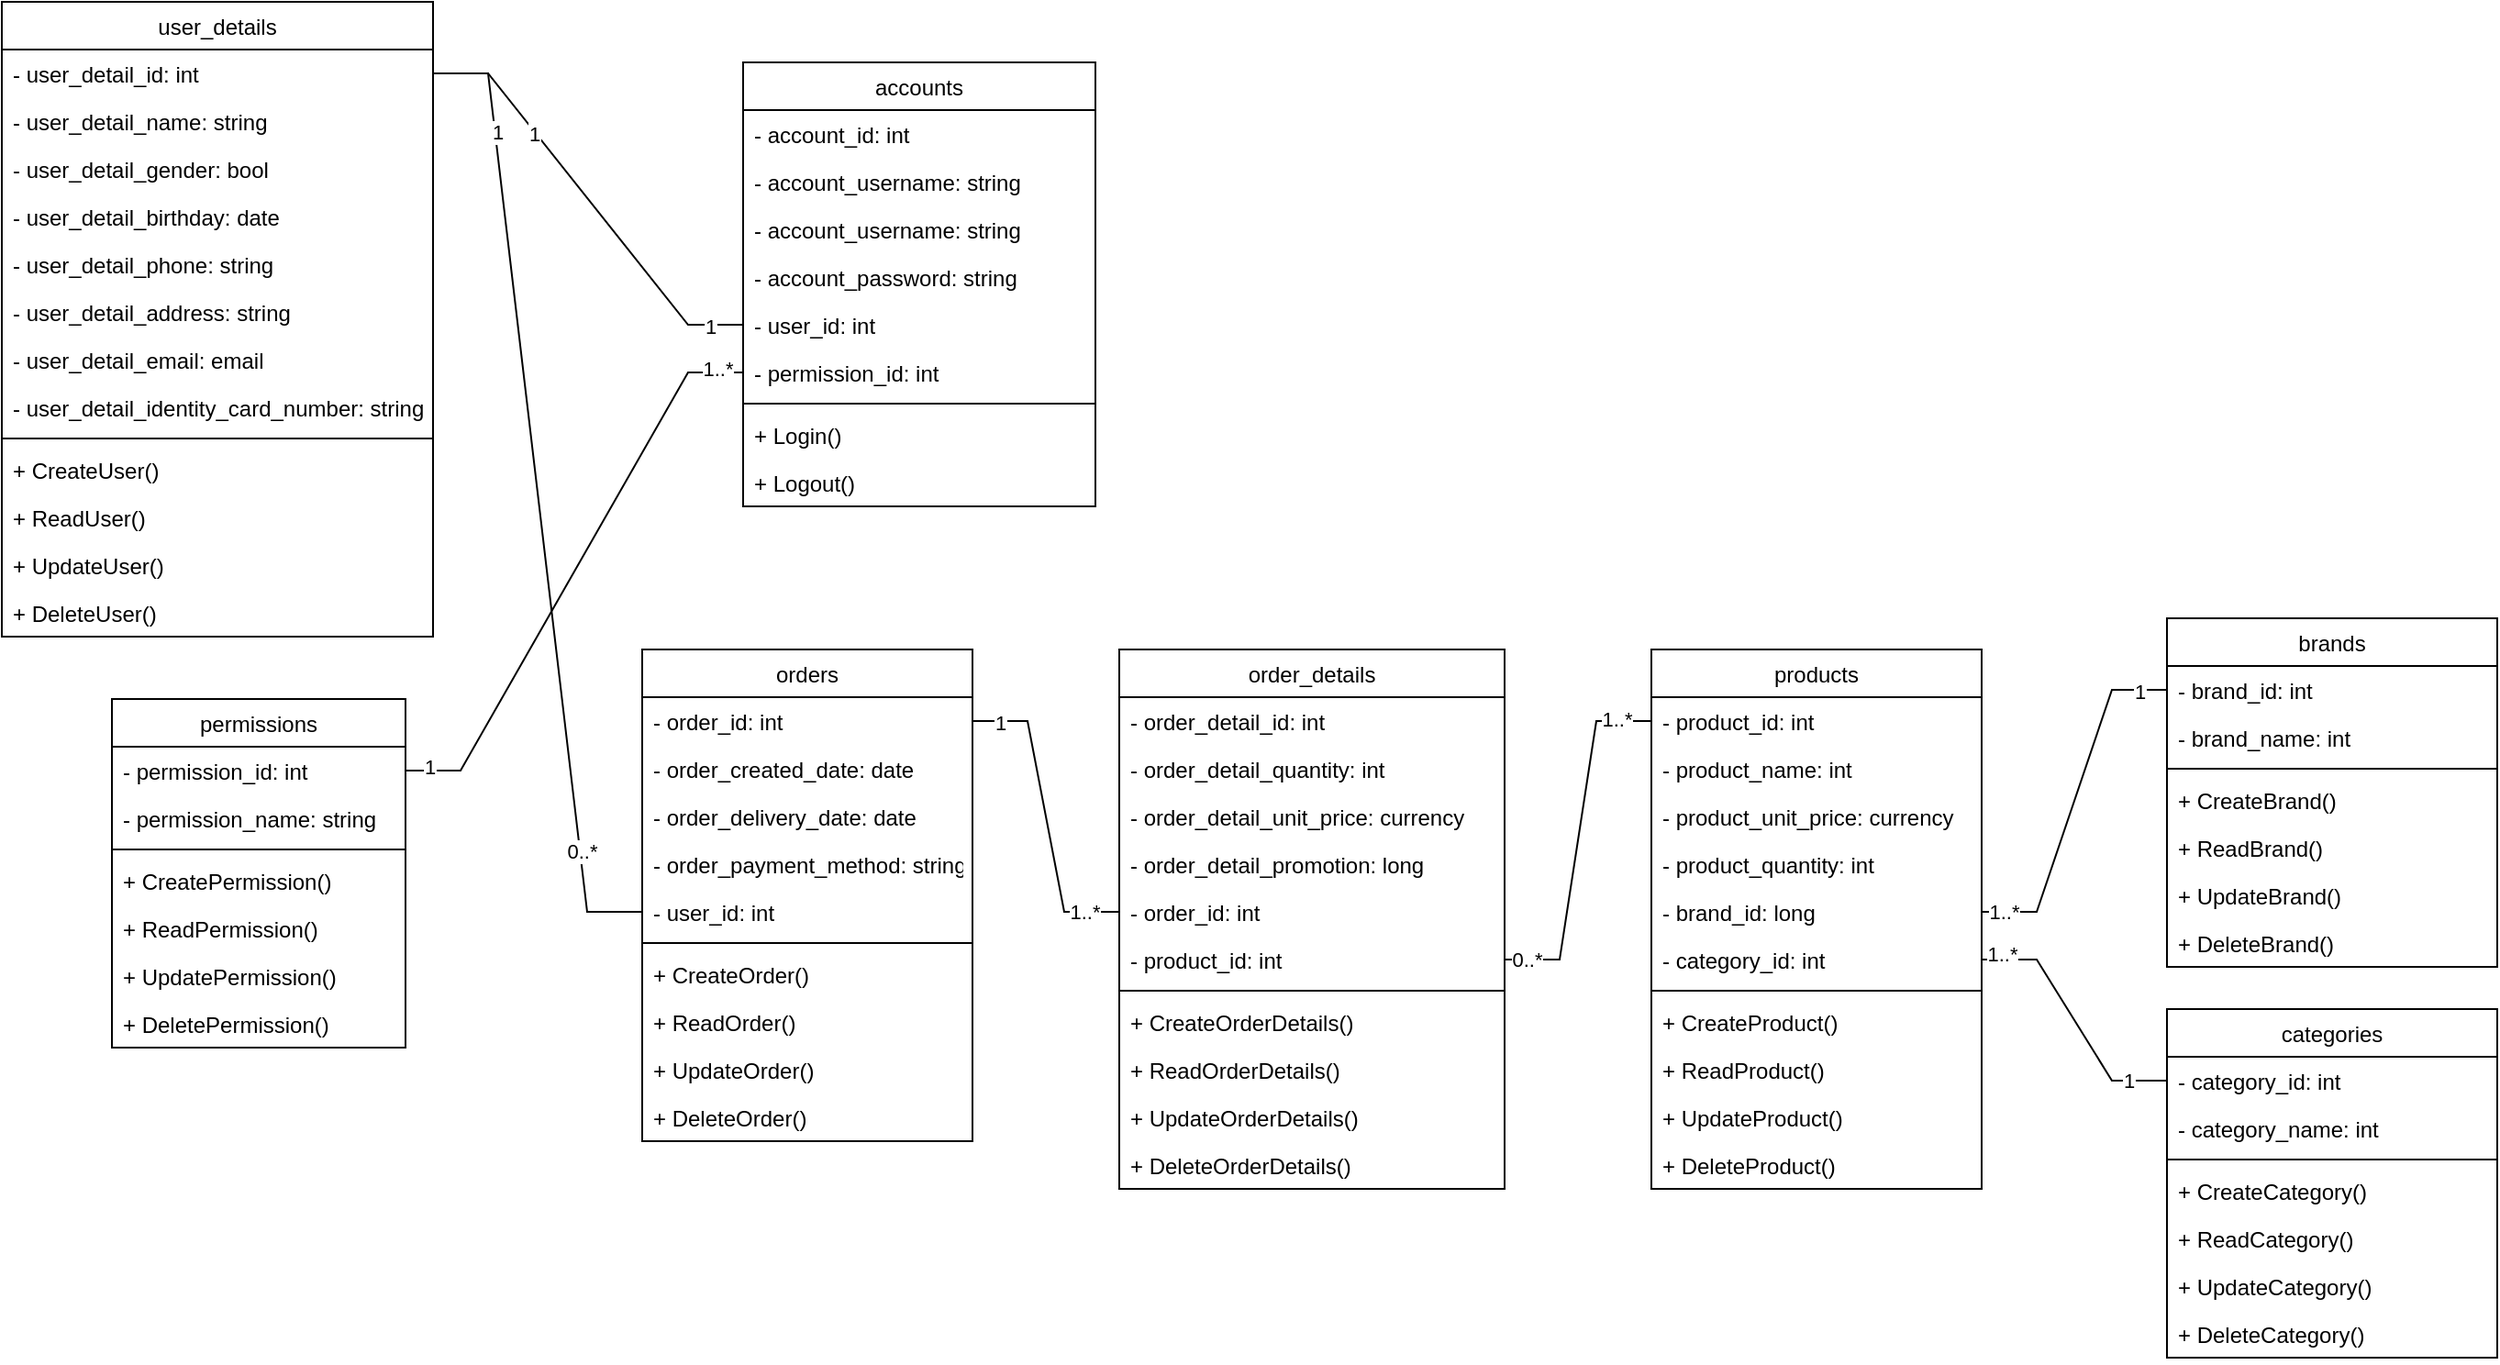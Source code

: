 <mxfile version="17.2.6" type="device"><diagram id="C5RBs43oDa-KdzZeNtuy" name="Page-1"><mxGraphModel dx="723" dy="375" grid="0" gridSize="10" guides="1" tooltips="1" connect="1" arrows="1" fold="1" page="1" pageScale="1" pageWidth="827" pageHeight="1169" math="0" shadow="0"><root><mxCell id="WIyWlLk6GJQsqaUBKTNV-0"/><mxCell id="WIyWlLk6GJQsqaUBKTNV-1" parent="WIyWlLk6GJQsqaUBKTNV-0"/><mxCell id="zkfFHV4jXpPFQw0GAbJ--0" value="user_details" style="swimlane;fontStyle=0;align=center;verticalAlign=top;childLayout=stackLayout;horizontal=1;startSize=26;horizontalStack=0;resizeParent=1;resizeLast=0;collapsible=1;marginBottom=0;rounded=0;shadow=0;strokeWidth=1;" parent="WIyWlLk6GJQsqaUBKTNV-1" vertex="1"><mxGeometry x="231" y="127" width="235" height="346" as="geometry"><mxRectangle x="230" y="140" width="160" height="26" as="alternateBounds"/></mxGeometry></mxCell><mxCell id="zkfFHV4jXpPFQw0GAbJ--1" value="- user_detail_id: int" style="text;align=left;verticalAlign=top;spacingLeft=4;spacingRight=4;overflow=hidden;rotatable=0;points=[[0,0.5],[1,0.5]];portConstraint=eastwest;" parent="zkfFHV4jXpPFQw0GAbJ--0" vertex="1"><mxGeometry y="26" width="235" height="26" as="geometry"/></mxCell><mxCell id="zkfFHV4jXpPFQw0GAbJ--2" value="- user_detail_name: string" style="text;align=left;verticalAlign=top;spacingLeft=4;spacingRight=4;overflow=hidden;rotatable=0;points=[[0,0.5],[1,0.5]];portConstraint=eastwest;rounded=0;shadow=0;html=0;" parent="zkfFHV4jXpPFQw0GAbJ--0" vertex="1"><mxGeometry y="52" width="235" height="26" as="geometry"/></mxCell><mxCell id="tPrWpKhHk2dmSFOq80l9-0" value="- user_detail_gender: bool" style="text;align=left;verticalAlign=top;spacingLeft=4;spacingRight=4;overflow=hidden;rotatable=0;points=[[0,0.5],[1,0.5]];portConstraint=eastwest;rounded=0;shadow=0;html=0;" parent="zkfFHV4jXpPFQw0GAbJ--0" vertex="1"><mxGeometry y="78" width="235" height="26" as="geometry"/></mxCell><mxCell id="tPrWpKhHk2dmSFOq80l9-1" value="- user_detail_birthday: date" style="text;align=left;verticalAlign=top;spacingLeft=4;spacingRight=4;overflow=hidden;rotatable=0;points=[[0,0.5],[1,0.5]];portConstraint=eastwest;rounded=0;shadow=0;html=0;" parent="zkfFHV4jXpPFQw0GAbJ--0" vertex="1"><mxGeometry y="104" width="235" height="26" as="geometry"/></mxCell><mxCell id="zkfFHV4jXpPFQw0GAbJ--3" value="- user_detail_phone: string" style="text;align=left;verticalAlign=top;spacingLeft=4;spacingRight=4;overflow=hidden;rotatable=0;points=[[0,0.5],[1,0.5]];portConstraint=eastwest;rounded=0;shadow=0;html=0;" parent="zkfFHV4jXpPFQw0GAbJ--0" vertex="1"><mxGeometry y="130" width="235" height="26" as="geometry"/></mxCell><mxCell id="tPrWpKhHk2dmSFOq80l9-2" value="- user_detail_address: string" style="text;align=left;verticalAlign=top;spacingLeft=4;spacingRight=4;overflow=hidden;rotatable=0;points=[[0,0.5],[1,0.5]];portConstraint=eastwest;rounded=0;shadow=0;html=0;" parent="zkfFHV4jXpPFQw0GAbJ--0" vertex="1"><mxGeometry y="156" width="235" height="26" as="geometry"/></mxCell><mxCell id="tPrWpKhHk2dmSFOq80l9-3" value="- user_detail_email: email" style="text;align=left;verticalAlign=top;spacingLeft=4;spacingRight=4;overflow=hidden;rotatable=0;points=[[0,0.5],[1,0.5]];portConstraint=eastwest;rounded=0;shadow=0;html=0;" parent="zkfFHV4jXpPFQw0GAbJ--0" vertex="1"><mxGeometry y="182" width="235" height="26" as="geometry"/></mxCell><mxCell id="tPrWpKhHk2dmSFOq80l9-4" value="- user_detail_identity_card_number: string" style="text;align=left;verticalAlign=top;spacingLeft=4;spacingRight=4;overflow=hidden;rotatable=0;points=[[0,0.5],[1,0.5]];portConstraint=eastwest;rounded=0;shadow=0;html=0;" parent="zkfFHV4jXpPFQw0GAbJ--0" vertex="1"><mxGeometry y="208" width="235" height="26" as="geometry"/></mxCell><mxCell id="zkfFHV4jXpPFQw0GAbJ--4" value="" style="line;html=1;strokeWidth=1;align=left;verticalAlign=middle;spacingTop=-1;spacingLeft=3;spacingRight=3;rotatable=0;labelPosition=right;points=[];portConstraint=eastwest;" parent="zkfFHV4jXpPFQw0GAbJ--0" vertex="1"><mxGeometry y="234" width="235" height="8" as="geometry"/></mxCell><mxCell id="zkfFHV4jXpPFQw0GAbJ--5" value="+ CreateUser()" style="text;align=left;verticalAlign=top;spacingLeft=4;spacingRight=4;overflow=hidden;rotatable=0;points=[[0,0.5],[1,0.5]];portConstraint=eastwest;" parent="zkfFHV4jXpPFQw0GAbJ--0" vertex="1"><mxGeometry y="242" width="235" height="26" as="geometry"/></mxCell><mxCell id="tPrWpKhHk2dmSFOq80l9-5" value="+ ReadUser()" style="text;align=left;verticalAlign=top;spacingLeft=4;spacingRight=4;overflow=hidden;rotatable=0;points=[[0,0.5],[1,0.5]];portConstraint=eastwest;" parent="zkfFHV4jXpPFQw0GAbJ--0" vertex="1"><mxGeometry y="268" width="235" height="26" as="geometry"/></mxCell><mxCell id="tPrWpKhHk2dmSFOq80l9-6" value="+ UpdateUser()" style="text;align=left;verticalAlign=top;spacingLeft=4;spacingRight=4;overflow=hidden;rotatable=0;points=[[0,0.5],[1,0.5]];portConstraint=eastwest;" parent="zkfFHV4jXpPFQw0GAbJ--0" vertex="1"><mxGeometry y="294" width="235" height="26" as="geometry"/></mxCell><mxCell id="tPrWpKhHk2dmSFOq80l9-7" value="+ DeleteUser()" style="text;align=left;verticalAlign=top;spacingLeft=4;spacingRight=4;overflow=hidden;rotatable=0;points=[[0,0.5],[1,0.5]];portConstraint=eastwest;" parent="zkfFHV4jXpPFQw0GAbJ--0" vertex="1"><mxGeometry y="320" width="235" height="26" as="geometry"/></mxCell><mxCell id="tPrWpKhHk2dmSFOq80l9-10" style="edgeStyle=entityRelationEdgeStyle;rounded=0;orthogonalLoop=1;jettySize=auto;html=1;endArrow=none;endFill=0;" parent="WIyWlLk6GJQsqaUBKTNV-1" source="zkfFHV4jXpPFQw0GAbJ--7" target="zkfFHV4jXpPFQw0GAbJ--22" edge="1"><mxGeometry relative="1" as="geometry"/></mxCell><mxCell id="yM5Clq7synAq_zT2iWN_-12" value="1" style="edgeLabel;html=1;align=center;verticalAlign=middle;resizable=0;points=[];" vertex="1" connectable="0" parent="tPrWpKhHk2dmSFOq80l9-10"><mxGeometry x="-0.915" y="2" relative="1" as="geometry"><mxPoint as="offset"/></mxGeometry></mxCell><mxCell id="yM5Clq7synAq_zT2iWN_-15" value="1..*" style="edgeLabel;html=1;align=center;verticalAlign=middle;resizable=0;points=[];" vertex="1" connectable="0" parent="tPrWpKhHk2dmSFOq80l9-10"><mxGeometry x="0.91" y="2" relative="1" as="geometry"><mxPoint as="offset"/></mxGeometry></mxCell><mxCell id="zkfFHV4jXpPFQw0GAbJ--6" value="permissions" style="swimlane;fontStyle=0;align=center;verticalAlign=top;childLayout=stackLayout;horizontal=1;startSize=26;horizontalStack=0;resizeParent=1;resizeLast=0;collapsible=1;marginBottom=0;rounded=0;shadow=0;strokeWidth=1;" parent="WIyWlLk6GJQsqaUBKTNV-1" vertex="1"><mxGeometry x="291" y="507" width="160" height="190" as="geometry"><mxRectangle x="130" y="380" width="160" height="26" as="alternateBounds"/></mxGeometry></mxCell><mxCell id="zkfFHV4jXpPFQw0GAbJ--7" value="- permission_id: int" style="text;align=left;verticalAlign=top;spacingLeft=4;spacingRight=4;overflow=hidden;rotatable=0;points=[[0,0.5],[1,0.5]];portConstraint=eastwest;" parent="zkfFHV4jXpPFQw0GAbJ--6" vertex="1"><mxGeometry y="26" width="160" height="26" as="geometry"/></mxCell><mxCell id="zkfFHV4jXpPFQw0GAbJ--11" value="- permission_name: string" style="text;align=left;verticalAlign=top;spacingLeft=4;spacingRight=4;overflow=hidden;rotatable=0;points=[[0,0.5],[1,0.5]];portConstraint=eastwest;" parent="zkfFHV4jXpPFQw0GAbJ--6" vertex="1"><mxGeometry y="52" width="160" height="26" as="geometry"/></mxCell><mxCell id="zkfFHV4jXpPFQw0GAbJ--9" value="" style="line;html=1;strokeWidth=1;align=left;verticalAlign=middle;spacingTop=-1;spacingLeft=3;spacingRight=3;rotatable=0;labelPosition=right;points=[];portConstraint=eastwest;" parent="zkfFHV4jXpPFQw0GAbJ--6" vertex="1"><mxGeometry y="78" width="160" height="8" as="geometry"/></mxCell><mxCell id="zkfFHV4jXpPFQw0GAbJ--8" value="+ CreatePermission()" style="text;align=left;verticalAlign=top;spacingLeft=4;spacingRight=4;overflow=hidden;rotatable=0;points=[[0,0.5],[1,0.5]];portConstraint=eastwest;rounded=0;shadow=0;html=0;" parent="zkfFHV4jXpPFQw0GAbJ--6" vertex="1"><mxGeometry y="86" width="160" height="26" as="geometry"/></mxCell><mxCell id="tPrWpKhHk2dmSFOq80l9-13" value="+ ReadPermission()" style="text;align=left;verticalAlign=top;spacingLeft=4;spacingRight=4;overflow=hidden;rotatable=0;points=[[0,0.5],[1,0.5]];portConstraint=eastwest;rounded=0;shadow=0;html=0;" parent="zkfFHV4jXpPFQw0GAbJ--6" vertex="1"><mxGeometry y="112" width="160" height="26" as="geometry"/></mxCell><mxCell id="tPrWpKhHk2dmSFOq80l9-14" value="+ UpdatePermission()" style="text;align=left;verticalAlign=top;spacingLeft=4;spacingRight=4;overflow=hidden;rotatable=0;points=[[0,0.5],[1,0.5]];portConstraint=eastwest;rounded=0;shadow=0;html=0;" parent="zkfFHV4jXpPFQw0GAbJ--6" vertex="1"><mxGeometry y="138" width="160" height="26" as="geometry"/></mxCell><mxCell id="tPrWpKhHk2dmSFOq80l9-15" value="+ DeletePermission()" style="text;align=left;verticalAlign=top;spacingLeft=4;spacingRight=4;overflow=hidden;rotatable=0;points=[[0,0.5],[1,0.5]];portConstraint=eastwest;rounded=0;shadow=0;html=0;" parent="zkfFHV4jXpPFQw0GAbJ--6" vertex="1"><mxGeometry y="164" width="160" height="26" as="geometry"/></mxCell><mxCell id="zkfFHV4jXpPFQw0GAbJ--13" value="orders" style="swimlane;fontStyle=0;align=center;verticalAlign=top;childLayout=stackLayout;horizontal=1;startSize=26;horizontalStack=0;resizeParent=1;resizeLast=0;collapsible=1;marginBottom=0;rounded=0;shadow=0;strokeWidth=1;" parent="WIyWlLk6GJQsqaUBKTNV-1" vertex="1"><mxGeometry x="580" y="480" width="180" height="268" as="geometry"><mxRectangle x="340" y="380" width="170" height="26" as="alternateBounds"/></mxGeometry></mxCell><mxCell id="zkfFHV4jXpPFQw0GAbJ--14" value="- order_id: int" style="text;align=left;verticalAlign=top;spacingLeft=4;spacingRight=4;overflow=hidden;rotatable=0;points=[[0,0.5],[1,0.5]];portConstraint=eastwest;" parent="zkfFHV4jXpPFQw0GAbJ--13" vertex="1"><mxGeometry y="26" width="180" height="26" as="geometry"/></mxCell><mxCell id="tPrWpKhHk2dmSFOq80l9-32" value="- order_created_date: date" style="text;align=left;verticalAlign=top;spacingLeft=4;spacingRight=4;overflow=hidden;rotatable=0;points=[[0,0.5],[1,0.5]];portConstraint=eastwest;" parent="zkfFHV4jXpPFQw0GAbJ--13" vertex="1"><mxGeometry y="52" width="180" height="26" as="geometry"/></mxCell><mxCell id="tPrWpKhHk2dmSFOq80l9-33" value="- order_delivery_date: date" style="text;align=left;verticalAlign=top;spacingLeft=4;spacingRight=4;overflow=hidden;rotatable=0;points=[[0,0.5],[1,0.5]];portConstraint=eastwest;" parent="zkfFHV4jXpPFQw0GAbJ--13" vertex="1"><mxGeometry y="78" width="180" height="26" as="geometry"/></mxCell><mxCell id="tPrWpKhHk2dmSFOq80l9-34" value="- order_payment_method: string" style="text;align=left;verticalAlign=top;spacingLeft=4;spacingRight=4;overflow=hidden;rotatable=0;points=[[0,0.5],[1,0.5]];portConstraint=eastwest;" parent="zkfFHV4jXpPFQw0GAbJ--13" vertex="1"><mxGeometry y="104" width="180" height="26" as="geometry"/></mxCell><mxCell id="tPrWpKhHk2dmSFOq80l9-16" value="- user_id: int" style="text;align=left;verticalAlign=top;spacingLeft=4;spacingRight=4;overflow=hidden;rotatable=0;points=[[0,0.5],[1,0.5]];portConstraint=eastwest;" parent="zkfFHV4jXpPFQw0GAbJ--13" vertex="1"><mxGeometry y="130" width="180" height="26" as="geometry"/></mxCell><mxCell id="zkfFHV4jXpPFQw0GAbJ--15" value="" style="line;html=1;strokeWidth=1;align=left;verticalAlign=middle;spacingTop=-1;spacingLeft=3;spacingRight=3;rotatable=0;labelPosition=right;points=[];portConstraint=eastwest;" parent="zkfFHV4jXpPFQw0GAbJ--13" vertex="1"><mxGeometry y="156" width="180" height="8" as="geometry"/></mxCell><mxCell id="tPrWpKhHk2dmSFOq80l9-36" value="+ CreateOrder()" style="text;align=left;verticalAlign=top;spacingLeft=4;spacingRight=4;overflow=hidden;rotatable=0;points=[[0,0.5],[1,0.5]];portConstraint=eastwest;" parent="zkfFHV4jXpPFQw0GAbJ--13" vertex="1"><mxGeometry y="164" width="180" height="26" as="geometry"/></mxCell><mxCell id="tPrWpKhHk2dmSFOq80l9-37" value="+ ReadOrder()" style="text;align=left;verticalAlign=top;spacingLeft=4;spacingRight=4;overflow=hidden;rotatable=0;points=[[0,0.5],[1,0.5]];portConstraint=eastwest;" parent="zkfFHV4jXpPFQw0GAbJ--13" vertex="1"><mxGeometry y="190" width="180" height="26" as="geometry"/></mxCell><mxCell id="tPrWpKhHk2dmSFOq80l9-38" value="+ UpdateOrder()" style="text;align=left;verticalAlign=top;spacingLeft=4;spacingRight=4;overflow=hidden;rotatable=0;points=[[0,0.5],[1,0.5]];portConstraint=eastwest;" parent="zkfFHV4jXpPFQw0GAbJ--13" vertex="1"><mxGeometry y="216" width="180" height="26" as="geometry"/></mxCell><mxCell id="tPrWpKhHk2dmSFOq80l9-39" value="+ DeleteOrder()" style="text;align=left;verticalAlign=top;spacingLeft=4;spacingRight=4;overflow=hidden;rotatable=0;points=[[0,0.5],[1,0.5]];portConstraint=eastwest;" parent="zkfFHV4jXpPFQw0GAbJ--13" vertex="1"><mxGeometry y="242" width="180" height="26" as="geometry"/></mxCell><mxCell id="zkfFHV4jXpPFQw0GAbJ--17" value="accounts" style="swimlane;fontStyle=0;align=center;verticalAlign=top;childLayout=stackLayout;horizontal=1;startSize=26;horizontalStack=0;resizeParent=1;resizeLast=0;collapsible=1;marginBottom=0;rounded=0;shadow=0;strokeWidth=1;" parent="WIyWlLk6GJQsqaUBKTNV-1" vertex="1"><mxGeometry x="635" y="160" width="192" height="242" as="geometry"><mxRectangle x="550" y="140" width="160" height="26" as="alternateBounds"/></mxGeometry></mxCell><mxCell id="zkfFHV4jXpPFQw0GAbJ--18" value="- account_id: int" style="text;align=left;verticalAlign=top;spacingLeft=4;spacingRight=4;overflow=hidden;rotatable=0;points=[[0,0.5],[1,0.5]];portConstraint=eastwest;" parent="zkfFHV4jXpPFQw0GAbJ--17" vertex="1"><mxGeometry y="26" width="192" height="26" as="geometry"/></mxCell><mxCell id="yM5Clq7synAq_zT2iWN_-14" value="- account_username: string" style="text;align=left;verticalAlign=top;spacingLeft=4;spacingRight=4;overflow=hidden;rotatable=0;points=[[0,0.5],[1,0.5]];portConstraint=eastwest;rounded=0;shadow=0;html=0;" vertex="1" parent="zkfFHV4jXpPFQw0GAbJ--17"><mxGeometry y="52" width="192" height="26" as="geometry"/></mxCell><mxCell id="zkfFHV4jXpPFQw0GAbJ--20" value="- account_username: string" style="text;align=left;verticalAlign=top;spacingLeft=4;spacingRight=4;overflow=hidden;rotatable=0;points=[[0,0.5],[1,0.5]];portConstraint=eastwest;rounded=0;shadow=0;html=0;" parent="zkfFHV4jXpPFQw0GAbJ--17" vertex="1"><mxGeometry y="78" width="192" height="26" as="geometry"/></mxCell><mxCell id="zkfFHV4jXpPFQw0GAbJ--21" value="- account_password: string" style="text;align=left;verticalAlign=top;spacingLeft=4;spacingRight=4;overflow=hidden;rotatable=0;points=[[0,0.5],[1,0.5]];portConstraint=eastwest;rounded=0;shadow=0;html=0;" parent="zkfFHV4jXpPFQw0GAbJ--17" vertex="1"><mxGeometry y="104" width="192" height="26" as="geometry"/></mxCell><mxCell id="zkfFHV4jXpPFQw0GAbJ--19" value="- user_id: int" style="text;align=left;verticalAlign=top;spacingLeft=4;spacingRight=4;overflow=hidden;rotatable=0;points=[[0,0.5],[1,0.5]];portConstraint=eastwest;rounded=0;shadow=0;html=0;" parent="zkfFHV4jXpPFQw0GAbJ--17" vertex="1"><mxGeometry y="130" width="192" height="26" as="geometry"/></mxCell><mxCell id="zkfFHV4jXpPFQw0GAbJ--22" value="- permission_id: int" style="text;align=left;verticalAlign=top;spacingLeft=4;spacingRight=4;overflow=hidden;rotatable=0;points=[[0,0.5],[1,0.5]];portConstraint=eastwest;rounded=0;shadow=0;html=0;" parent="zkfFHV4jXpPFQw0GAbJ--17" vertex="1"><mxGeometry y="156" width="192" height="26" as="geometry"/></mxCell><mxCell id="zkfFHV4jXpPFQw0GAbJ--23" value="" style="line;html=1;strokeWidth=1;align=left;verticalAlign=middle;spacingTop=-1;spacingLeft=3;spacingRight=3;rotatable=0;labelPosition=right;points=[];portConstraint=eastwest;" parent="zkfFHV4jXpPFQw0GAbJ--17" vertex="1"><mxGeometry y="182" width="192" height="8" as="geometry"/></mxCell><mxCell id="zkfFHV4jXpPFQw0GAbJ--25" value="+ Login()" style="text;align=left;verticalAlign=top;spacingLeft=4;spacingRight=4;overflow=hidden;rotatable=0;points=[[0,0.5],[1,0.5]];portConstraint=eastwest;" parent="zkfFHV4jXpPFQw0GAbJ--17" vertex="1"><mxGeometry y="190" width="192" height="26" as="geometry"/></mxCell><mxCell id="tPrWpKhHk2dmSFOq80l9-8" value="+ Logout()" style="text;align=left;verticalAlign=top;spacingLeft=4;spacingRight=4;overflow=hidden;rotatable=0;points=[[0,0.5],[1,0.5]];portConstraint=eastwest;" parent="zkfFHV4jXpPFQw0GAbJ--17" vertex="1"><mxGeometry y="216" width="192" height="26" as="geometry"/></mxCell><mxCell id="zkfFHV4jXpPFQw0GAbJ--26" value="" style="endArrow=none;shadow=0;strokeWidth=1;rounded=0;endFill=0;edgeStyle=entityRelationEdgeStyle;elbow=vertical;" parent="WIyWlLk6GJQsqaUBKTNV-1" source="zkfFHV4jXpPFQw0GAbJ--1" target="zkfFHV4jXpPFQw0GAbJ--19" edge="1"><mxGeometry x="0.5" y="41" relative="1" as="geometry"><mxPoint x="380" y="192" as="sourcePoint"/><mxPoint x="540" y="192" as="targetPoint"/><mxPoint x="-40" y="32" as="offset"/></mxGeometry></mxCell><mxCell id="yM5Clq7synAq_zT2iWN_-8" value="1" style="edgeLabel;html=1;align=center;verticalAlign=middle;resizable=0;points=[];" vertex="1" connectable="0" parent="zkfFHV4jXpPFQw0GAbJ--26"><mxGeometry x="-0.395" y="-1" relative="1" as="geometry"><mxPoint as="offset"/></mxGeometry></mxCell><mxCell id="yM5Clq7synAq_zT2iWN_-13" value="1" style="edgeLabel;html=1;align=center;verticalAlign=middle;resizable=0;points=[];" vertex="1" connectable="0" parent="zkfFHV4jXpPFQw0GAbJ--26"><mxGeometry x="0.84" y="-1" relative="1" as="geometry"><mxPoint as="offset"/></mxGeometry></mxCell><mxCell id="tPrWpKhHk2dmSFOq80l9-40" style="edgeStyle=entityRelationEdgeStyle;rounded=0;orthogonalLoop=1;jettySize=auto;html=1;endArrow=none;endFill=0;" parent="WIyWlLk6GJQsqaUBKTNV-1" source="tPrWpKhHk2dmSFOq80l9-16" target="zkfFHV4jXpPFQw0GAbJ--1" edge="1"><mxGeometry relative="1" as="geometry"/></mxCell><mxCell id="yM5Clq7synAq_zT2iWN_-6" value="1" style="edgeLabel;html=1;align=center;verticalAlign=middle;resizable=0;points=[];" vertex="1" connectable="0" parent="tPrWpKhHk2dmSFOq80l9-40"><mxGeometry x="0.762" y="-1" relative="1" as="geometry"><mxPoint as="offset"/></mxGeometry></mxCell><mxCell id="yM5Clq7synAq_zT2iWN_-7" value="0..*" style="edgeLabel;html=1;align=center;verticalAlign=middle;resizable=0;points=[];" vertex="1" connectable="0" parent="tPrWpKhHk2dmSFOq80l9-40"><mxGeometry x="-0.755" y="-1" relative="1" as="geometry"><mxPoint as="offset"/></mxGeometry></mxCell><mxCell id="tPrWpKhHk2dmSFOq80l9-41" value="order_details" style="swimlane;fontStyle=0;align=center;verticalAlign=top;childLayout=stackLayout;horizontal=1;startSize=26;horizontalStack=0;resizeParent=1;resizeLast=0;collapsible=1;marginBottom=0;rounded=0;shadow=0;strokeWidth=1;" parent="WIyWlLk6GJQsqaUBKTNV-1" vertex="1"><mxGeometry x="840" y="480" width="210" height="294" as="geometry"><mxRectangle x="340" y="380" width="170" height="26" as="alternateBounds"/></mxGeometry></mxCell><mxCell id="tPrWpKhHk2dmSFOq80l9-42" value="- order_detail_id: int" style="text;align=left;verticalAlign=top;spacingLeft=4;spacingRight=4;overflow=hidden;rotatable=0;points=[[0,0.5],[1,0.5]];portConstraint=eastwest;" parent="tPrWpKhHk2dmSFOq80l9-41" vertex="1"><mxGeometry y="26" width="210" height="26" as="geometry"/></mxCell><mxCell id="tPrWpKhHk2dmSFOq80l9-45" value="- order_detail_quantity: int" style="text;align=left;verticalAlign=top;spacingLeft=4;spacingRight=4;overflow=hidden;rotatable=0;points=[[0,0.5],[1,0.5]];portConstraint=eastwest;" parent="tPrWpKhHk2dmSFOq80l9-41" vertex="1"><mxGeometry y="52" width="210" height="26" as="geometry"/></mxCell><mxCell id="tPrWpKhHk2dmSFOq80l9-46" value="- order_detail_unit_price: currency" style="text;align=left;verticalAlign=top;spacingLeft=4;spacingRight=4;overflow=hidden;rotatable=0;points=[[0,0.5],[1,0.5]];portConstraint=eastwest;" parent="tPrWpKhHk2dmSFOq80l9-41" vertex="1"><mxGeometry y="78" width="210" height="26" as="geometry"/></mxCell><mxCell id="tPrWpKhHk2dmSFOq80l9-52" value="- order_detail_promotion: long" style="text;align=left;verticalAlign=top;spacingLeft=4;spacingRight=4;overflow=hidden;rotatable=0;points=[[0,0.5],[1,0.5]];portConstraint=eastwest;" parent="tPrWpKhHk2dmSFOq80l9-41" vertex="1"><mxGeometry y="104" width="210" height="26" as="geometry"/></mxCell><mxCell id="tPrWpKhHk2dmSFOq80l9-43" value="- order_id: int" style="text;align=left;verticalAlign=top;spacingLeft=4;spacingRight=4;overflow=hidden;rotatable=0;points=[[0,0.5],[1,0.5]];portConstraint=eastwest;" parent="tPrWpKhHk2dmSFOq80l9-41" vertex="1"><mxGeometry y="130" width="210" height="26" as="geometry"/></mxCell><mxCell id="tPrWpKhHk2dmSFOq80l9-44" value="- product_id: int" style="text;align=left;verticalAlign=top;spacingLeft=4;spacingRight=4;overflow=hidden;rotatable=0;points=[[0,0.5],[1,0.5]];portConstraint=eastwest;" parent="tPrWpKhHk2dmSFOq80l9-41" vertex="1"><mxGeometry y="156" width="210" height="26" as="geometry"/></mxCell><mxCell id="tPrWpKhHk2dmSFOq80l9-47" value="" style="line;html=1;strokeWidth=1;align=left;verticalAlign=middle;spacingTop=-1;spacingLeft=3;spacingRight=3;rotatable=0;labelPosition=right;points=[];portConstraint=eastwest;" parent="tPrWpKhHk2dmSFOq80l9-41" vertex="1"><mxGeometry y="182" width="210" height="8" as="geometry"/></mxCell><mxCell id="tPrWpKhHk2dmSFOq80l9-48" value="+ CreateOrderDetails()" style="text;align=left;verticalAlign=top;spacingLeft=4;spacingRight=4;overflow=hidden;rotatable=0;points=[[0,0.5],[1,0.5]];portConstraint=eastwest;" parent="tPrWpKhHk2dmSFOq80l9-41" vertex="1"><mxGeometry y="190" width="210" height="26" as="geometry"/></mxCell><mxCell id="tPrWpKhHk2dmSFOq80l9-49" value="+ ReadOrderDetails()" style="text;align=left;verticalAlign=top;spacingLeft=4;spacingRight=4;overflow=hidden;rotatable=0;points=[[0,0.5],[1,0.5]];portConstraint=eastwest;" parent="tPrWpKhHk2dmSFOq80l9-41" vertex="1"><mxGeometry y="216" width="210" height="26" as="geometry"/></mxCell><mxCell id="tPrWpKhHk2dmSFOq80l9-50" value="+ UpdateOrderDetails()" style="text;align=left;verticalAlign=top;spacingLeft=4;spacingRight=4;overflow=hidden;rotatable=0;points=[[0,0.5],[1,0.5]];portConstraint=eastwest;" parent="tPrWpKhHk2dmSFOq80l9-41" vertex="1"><mxGeometry y="242" width="210" height="26" as="geometry"/></mxCell><mxCell id="tPrWpKhHk2dmSFOq80l9-51" value="+ DeleteOrderDetails()" style="text;align=left;verticalAlign=top;spacingLeft=4;spacingRight=4;overflow=hidden;rotatable=0;points=[[0,0.5],[1,0.5]];portConstraint=eastwest;" parent="tPrWpKhHk2dmSFOq80l9-41" vertex="1"><mxGeometry y="268" width="210" height="26" as="geometry"/></mxCell><mxCell id="tPrWpKhHk2dmSFOq80l9-53" style="edgeStyle=entityRelationEdgeStyle;rounded=0;orthogonalLoop=1;jettySize=auto;html=1;endArrow=none;endFill=0;elbow=vertical;" parent="WIyWlLk6GJQsqaUBKTNV-1" source="zkfFHV4jXpPFQw0GAbJ--14" target="tPrWpKhHk2dmSFOq80l9-43" edge="1"><mxGeometry relative="1" as="geometry"/></mxCell><mxCell id="yM5Clq7synAq_zT2iWN_-16" value="1" style="edgeLabel;html=1;align=center;verticalAlign=middle;resizable=0;points=[];" vertex="1" connectable="0" parent="tPrWpKhHk2dmSFOq80l9-53"><mxGeometry x="-0.821" y="-1" relative="1" as="geometry"><mxPoint as="offset"/></mxGeometry></mxCell><mxCell id="yM5Clq7synAq_zT2iWN_-17" value="1..*" style="edgeLabel;html=1;align=center;verticalAlign=middle;resizable=0;points=[];" vertex="1" connectable="0" parent="tPrWpKhHk2dmSFOq80l9-53"><mxGeometry x="0.731" y="-1" relative="1" as="geometry"><mxPoint x="3" y="-1" as="offset"/></mxGeometry></mxCell><mxCell id="tPrWpKhHk2dmSFOq80l9-54" value="products" style="swimlane;fontStyle=0;align=center;verticalAlign=top;childLayout=stackLayout;horizontal=1;startSize=26;horizontalStack=0;resizeParent=1;resizeLast=0;collapsible=1;marginBottom=0;rounded=0;shadow=0;strokeWidth=1;" parent="WIyWlLk6GJQsqaUBKTNV-1" vertex="1"><mxGeometry x="1130" y="480" width="180" height="294" as="geometry"><mxRectangle x="340" y="380" width="170" height="26" as="alternateBounds"/></mxGeometry></mxCell><mxCell id="tPrWpKhHk2dmSFOq80l9-55" value="- product_id: int" style="text;align=left;verticalAlign=top;spacingLeft=4;spacingRight=4;overflow=hidden;rotatable=0;points=[[0,0.5],[1,0.5]];portConstraint=eastwest;" parent="tPrWpKhHk2dmSFOq80l9-54" vertex="1"><mxGeometry y="26" width="180" height="26" as="geometry"/></mxCell><mxCell id="tPrWpKhHk2dmSFOq80l9-56" value="- product_name: int" style="text;align=left;verticalAlign=top;spacingLeft=4;spacingRight=4;overflow=hidden;rotatable=0;points=[[0,0.5],[1,0.5]];portConstraint=eastwest;" parent="tPrWpKhHk2dmSFOq80l9-54" vertex="1"><mxGeometry y="52" width="180" height="26" as="geometry"/></mxCell><mxCell id="tPrWpKhHk2dmSFOq80l9-57" value="- product_unit_price: currency" style="text;align=left;verticalAlign=top;spacingLeft=4;spacingRight=4;overflow=hidden;rotatable=0;points=[[0,0.5],[1,0.5]];portConstraint=eastwest;" parent="tPrWpKhHk2dmSFOq80l9-54" vertex="1"><mxGeometry y="78" width="180" height="26" as="geometry"/></mxCell><mxCell id="tPrWpKhHk2dmSFOq80l9-58" value="- product_quantity: int" style="text;align=left;verticalAlign=top;spacingLeft=4;spacingRight=4;overflow=hidden;rotatable=0;points=[[0,0.5],[1,0.5]];portConstraint=eastwest;" parent="tPrWpKhHk2dmSFOq80l9-54" vertex="1"><mxGeometry y="104" width="180" height="26" as="geometry"/></mxCell><mxCell id="tPrWpKhHk2dmSFOq80l9-60" value="- brand_id: long" style="text;align=left;verticalAlign=top;spacingLeft=4;spacingRight=4;overflow=hidden;rotatable=0;points=[[0,0.5],[1,0.5]];portConstraint=eastwest;" parent="tPrWpKhHk2dmSFOq80l9-54" vertex="1"><mxGeometry y="130" width="180" height="26" as="geometry"/></mxCell><mxCell id="tPrWpKhHk2dmSFOq80l9-59" value="- category_id: int" style="text;align=left;verticalAlign=top;spacingLeft=4;spacingRight=4;overflow=hidden;rotatable=0;points=[[0,0.5],[1,0.5]];portConstraint=eastwest;" parent="tPrWpKhHk2dmSFOq80l9-54" vertex="1"><mxGeometry y="156" width="180" height="26" as="geometry"/></mxCell><mxCell id="tPrWpKhHk2dmSFOq80l9-61" value="" style="line;html=1;strokeWidth=1;align=left;verticalAlign=middle;spacingTop=-1;spacingLeft=3;spacingRight=3;rotatable=0;labelPosition=right;points=[];portConstraint=eastwest;" parent="tPrWpKhHk2dmSFOq80l9-54" vertex="1"><mxGeometry y="182" width="180" height="8" as="geometry"/></mxCell><mxCell id="tPrWpKhHk2dmSFOq80l9-62" value="+ CreateProduct()" style="text;align=left;verticalAlign=top;spacingLeft=4;spacingRight=4;overflow=hidden;rotatable=0;points=[[0,0.5],[1,0.5]];portConstraint=eastwest;" parent="tPrWpKhHk2dmSFOq80l9-54" vertex="1"><mxGeometry y="190" width="180" height="26" as="geometry"/></mxCell><mxCell id="tPrWpKhHk2dmSFOq80l9-63" value="+ ReadProduct()" style="text;align=left;verticalAlign=top;spacingLeft=4;spacingRight=4;overflow=hidden;rotatable=0;points=[[0,0.5],[1,0.5]];portConstraint=eastwest;" parent="tPrWpKhHk2dmSFOq80l9-54" vertex="1"><mxGeometry y="216" width="180" height="26" as="geometry"/></mxCell><mxCell id="tPrWpKhHk2dmSFOq80l9-64" value="+ UpdateProduct()" style="text;align=left;verticalAlign=top;spacingLeft=4;spacingRight=4;overflow=hidden;rotatable=0;points=[[0,0.5],[1,0.5]];portConstraint=eastwest;" parent="tPrWpKhHk2dmSFOq80l9-54" vertex="1"><mxGeometry y="242" width="180" height="26" as="geometry"/></mxCell><mxCell id="tPrWpKhHk2dmSFOq80l9-65" value="+ DeleteProduct()" style="text;align=left;verticalAlign=top;spacingLeft=4;spacingRight=4;overflow=hidden;rotatable=0;points=[[0,0.5],[1,0.5]];portConstraint=eastwest;" parent="tPrWpKhHk2dmSFOq80l9-54" vertex="1"><mxGeometry y="268" width="180" height="26" as="geometry"/></mxCell><mxCell id="tPrWpKhHk2dmSFOq80l9-66" style="edgeStyle=entityRelationEdgeStyle;rounded=0;orthogonalLoop=1;jettySize=auto;html=1;endArrow=none;endFill=0;elbow=vertical;" parent="WIyWlLk6GJQsqaUBKTNV-1" source="tPrWpKhHk2dmSFOq80l9-44" target="tPrWpKhHk2dmSFOq80l9-55" edge="1"><mxGeometry relative="1" as="geometry"/></mxCell><mxCell id="yM5Clq7synAq_zT2iWN_-18" value="1..*" style="edgeLabel;html=1;align=center;verticalAlign=middle;resizable=0;points=[];" vertex="1" connectable="0" parent="tPrWpKhHk2dmSFOq80l9-66"><mxGeometry x="0.795" y="1" relative="1" as="geometry"><mxPoint as="offset"/></mxGeometry></mxCell><mxCell id="yM5Clq7synAq_zT2iWN_-19" value="0..*" style="edgeLabel;html=1;align=center;verticalAlign=middle;resizable=0;points=[];" vertex="1" connectable="0" parent="tPrWpKhHk2dmSFOq80l9-66"><mxGeometry x="-0.875" relative="1" as="geometry"><mxPoint as="offset"/></mxGeometry></mxCell><mxCell id="tPrWpKhHk2dmSFOq80l9-67" value="categories" style="swimlane;fontStyle=0;align=center;verticalAlign=top;childLayout=stackLayout;horizontal=1;startSize=26;horizontalStack=0;resizeParent=1;resizeLast=0;collapsible=1;marginBottom=0;rounded=0;shadow=0;strokeWidth=1;" parent="WIyWlLk6GJQsqaUBKTNV-1" vertex="1"><mxGeometry x="1411" y="676" width="180" height="190" as="geometry"><mxRectangle x="340" y="380" width="170" height="26" as="alternateBounds"/></mxGeometry></mxCell><mxCell id="tPrWpKhHk2dmSFOq80l9-68" value="- category_id: int" style="text;align=left;verticalAlign=top;spacingLeft=4;spacingRight=4;overflow=hidden;rotatable=0;points=[[0,0.5],[1,0.5]];portConstraint=eastwest;" parent="tPrWpKhHk2dmSFOq80l9-67" vertex="1"><mxGeometry y="26" width="180" height="26" as="geometry"/></mxCell><mxCell id="tPrWpKhHk2dmSFOq80l9-69" value="- category_name: int" style="text;align=left;verticalAlign=top;spacingLeft=4;spacingRight=4;overflow=hidden;rotatable=0;points=[[0,0.5],[1,0.5]];portConstraint=eastwest;" parent="tPrWpKhHk2dmSFOq80l9-67" vertex="1"><mxGeometry y="52" width="180" height="26" as="geometry"/></mxCell><mxCell id="tPrWpKhHk2dmSFOq80l9-74" value="" style="line;html=1;strokeWidth=1;align=left;verticalAlign=middle;spacingTop=-1;spacingLeft=3;spacingRight=3;rotatable=0;labelPosition=right;points=[];portConstraint=eastwest;" parent="tPrWpKhHk2dmSFOq80l9-67" vertex="1"><mxGeometry y="78" width="180" height="8" as="geometry"/></mxCell><mxCell id="tPrWpKhHk2dmSFOq80l9-75" value="+ CreateCategory()" style="text;align=left;verticalAlign=top;spacingLeft=4;spacingRight=4;overflow=hidden;rotatable=0;points=[[0,0.5],[1,0.5]];portConstraint=eastwest;" parent="tPrWpKhHk2dmSFOq80l9-67" vertex="1"><mxGeometry y="86" width="180" height="26" as="geometry"/></mxCell><mxCell id="tPrWpKhHk2dmSFOq80l9-76" value="+ ReadCategory()" style="text;align=left;verticalAlign=top;spacingLeft=4;spacingRight=4;overflow=hidden;rotatable=0;points=[[0,0.5],[1,0.5]];portConstraint=eastwest;" parent="tPrWpKhHk2dmSFOq80l9-67" vertex="1"><mxGeometry y="112" width="180" height="26" as="geometry"/></mxCell><mxCell id="tPrWpKhHk2dmSFOq80l9-77" value="+ UpdateCategory()" style="text;align=left;verticalAlign=top;spacingLeft=4;spacingRight=4;overflow=hidden;rotatable=0;points=[[0,0.5],[1,0.5]];portConstraint=eastwest;" parent="tPrWpKhHk2dmSFOq80l9-67" vertex="1"><mxGeometry y="138" width="180" height="26" as="geometry"/></mxCell><mxCell id="tPrWpKhHk2dmSFOq80l9-78" value="+ DeleteCategory()" style="text;align=left;verticalAlign=top;spacingLeft=4;spacingRight=4;overflow=hidden;rotatable=0;points=[[0,0.5],[1,0.5]];portConstraint=eastwest;" parent="tPrWpKhHk2dmSFOq80l9-67" vertex="1"><mxGeometry y="164" width="180" height="26" as="geometry"/></mxCell><mxCell id="2bJHLaj92p4IxWuVqaHs-0" style="edgeStyle=entityRelationEdgeStyle;rounded=0;orthogonalLoop=1;jettySize=auto;html=1;endArrow=none;endFill=0;" parent="WIyWlLk6GJQsqaUBKTNV-1" source="tPrWpKhHk2dmSFOq80l9-59" target="tPrWpKhHk2dmSFOq80l9-68" edge="1"><mxGeometry relative="1" as="geometry"/></mxCell><mxCell id="yM5Clq7synAq_zT2iWN_-22" value="1..*" style="edgeLabel;html=1;align=center;verticalAlign=middle;resizable=0;points=[];" vertex="1" connectable="0" parent="2bJHLaj92p4IxWuVqaHs-0"><mxGeometry x="-0.838" y="3" relative="1" as="geometry"><mxPoint as="offset"/></mxGeometry></mxCell><mxCell id="yM5Clq7synAq_zT2iWN_-23" value="1" style="edgeLabel;html=1;align=center;verticalAlign=middle;resizable=0;points=[];" vertex="1" connectable="0" parent="2bJHLaj92p4IxWuVqaHs-0"><mxGeometry x="0.688" relative="1" as="geometry"><mxPoint as="offset"/></mxGeometry></mxCell><mxCell id="j7XDiY3-aL1HMjD0eOhd-0" value="brands" style="swimlane;fontStyle=0;align=center;verticalAlign=top;childLayout=stackLayout;horizontal=1;startSize=26;horizontalStack=0;resizeParent=1;resizeLast=0;collapsible=1;marginBottom=0;rounded=0;shadow=0;strokeWidth=1;" parent="WIyWlLk6GJQsqaUBKTNV-1" vertex="1"><mxGeometry x="1411" y="463" width="180" height="190" as="geometry"><mxRectangle x="340" y="380" width="170" height="26" as="alternateBounds"/></mxGeometry></mxCell><mxCell id="j7XDiY3-aL1HMjD0eOhd-1" value="- brand_id: int" style="text;align=left;verticalAlign=top;spacingLeft=4;spacingRight=4;overflow=hidden;rotatable=0;points=[[0,0.5],[1,0.5]];portConstraint=eastwest;" parent="j7XDiY3-aL1HMjD0eOhd-0" vertex="1"><mxGeometry y="26" width="180" height="26" as="geometry"/></mxCell><mxCell id="j7XDiY3-aL1HMjD0eOhd-2" value="- brand_name: int" style="text;align=left;verticalAlign=top;spacingLeft=4;spacingRight=4;overflow=hidden;rotatable=0;points=[[0,0.5],[1,0.5]];portConstraint=eastwest;" parent="j7XDiY3-aL1HMjD0eOhd-0" vertex="1"><mxGeometry y="52" width="180" height="26" as="geometry"/></mxCell><mxCell id="j7XDiY3-aL1HMjD0eOhd-3" value="" style="line;html=1;strokeWidth=1;align=left;verticalAlign=middle;spacingTop=-1;spacingLeft=3;spacingRight=3;rotatable=0;labelPosition=right;points=[];portConstraint=eastwest;" parent="j7XDiY3-aL1HMjD0eOhd-0" vertex="1"><mxGeometry y="78" width="180" height="8" as="geometry"/></mxCell><mxCell id="j7XDiY3-aL1HMjD0eOhd-4" value="+ CreateBrand()" style="text;align=left;verticalAlign=top;spacingLeft=4;spacingRight=4;overflow=hidden;rotatable=0;points=[[0,0.5],[1,0.5]];portConstraint=eastwest;" parent="j7XDiY3-aL1HMjD0eOhd-0" vertex="1"><mxGeometry y="86" width="180" height="26" as="geometry"/></mxCell><mxCell id="j7XDiY3-aL1HMjD0eOhd-5" value="+ ReadBrand()" style="text;align=left;verticalAlign=top;spacingLeft=4;spacingRight=4;overflow=hidden;rotatable=0;points=[[0,0.5],[1,0.5]];portConstraint=eastwest;" parent="j7XDiY3-aL1HMjD0eOhd-0" vertex="1"><mxGeometry y="112" width="180" height="26" as="geometry"/></mxCell><mxCell id="j7XDiY3-aL1HMjD0eOhd-6" value="+ UpdateBrand()" style="text;align=left;verticalAlign=top;spacingLeft=4;spacingRight=4;overflow=hidden;rotatable=0;points=[[0,0.5],[1,0.5]];portConstraint=eastwest;" parent="j7XDiY3-aL1HMjD0eOhd-0" vertex="1"><mxGeometry y="138" width="180" height="26" as="geometry"/></mxCell><mxCell id="j7XDiY3-aL1HMjD0eOhd-7" value="+ DeleteBrand()" style="text;align=left;verticalAlign=top;spacingLeft=4;spacingRight=4;overflow=hidden;rotatable=0;points=[[0,0.5],[1,0.5]];portConstraint=eastwest;" parent="j7XDiY3-aL1HMjD0eOhd-0" vertex="1"><mxGeometry y="164" width="180" height="26" as="geometry"/></mxCell><mxCell id="j7XDiY3-aL1HMjD0eOhd-8" style="edgeStyle=entityRelationEdgeStyle;rounded=0;orthogonalLoop=1;jettySize=auto;html=1;endArrow=none;endFill=0;" parent="WIyWlLk6GJQsqaUBKTNV-1" source="j7XDiY3-aL1HMjD0eOhd-1" target="tPrWpKhHk2dmSFOq80l9-60" edge="1"><mxGeometry relative="1" as="geometry"/></mxCell><mxCell id="yM5Clq7synAq_zT2iWN_-20" value="1" style="edgeLabel;html=1;align=center;verticalAlign=middle;resizable=0;points=[];" vertex="1" connectable="0" parent="j7XDiY3-aL1HMjD0eOhd-8"><mxGeometry x="-0.833" y="1" relative="1" as="geometry"><mxPoint as="offset"/></mxGeometry></mxCell><mxCell id="yM5Clq7synAq_zT2iWN_-21" value="1..*" style="edgeLabel;html=1;align=center;verticalAlign=middle;resizable=0;points=[];" vertex="1" connectable="0" parent="j7XDiY3-aL1HMjD0eOhd-8"><mxGeometry x="0.881" relative="1" as="geometry"><mxPoint as="offset"/></mxGeometry></mxCell></root></mxGraphModel></diagram></mxfile>